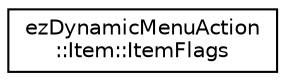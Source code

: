 digraph "Graphical Class Hierarchy"
{
 // LATEX_PDF_SIZE
  edge [fontname="Helvetica",fontsize="10",labelfontname="Helvetica",labelfontsize="10"];
  node [fontname="Helvetica",fontsize="10",shape=record];
  rankdir="LR";
  Node0 [label="ezDynamicMenuAction\l::Item::ItemFlags",height=0.2,width=0.4,color="black", fillcolor="white", style="filled",URL="$d4/d34/structez_dynamic_menu_action_1_1_item_1_1_item_flags.htm",tooltip=" "];
}
